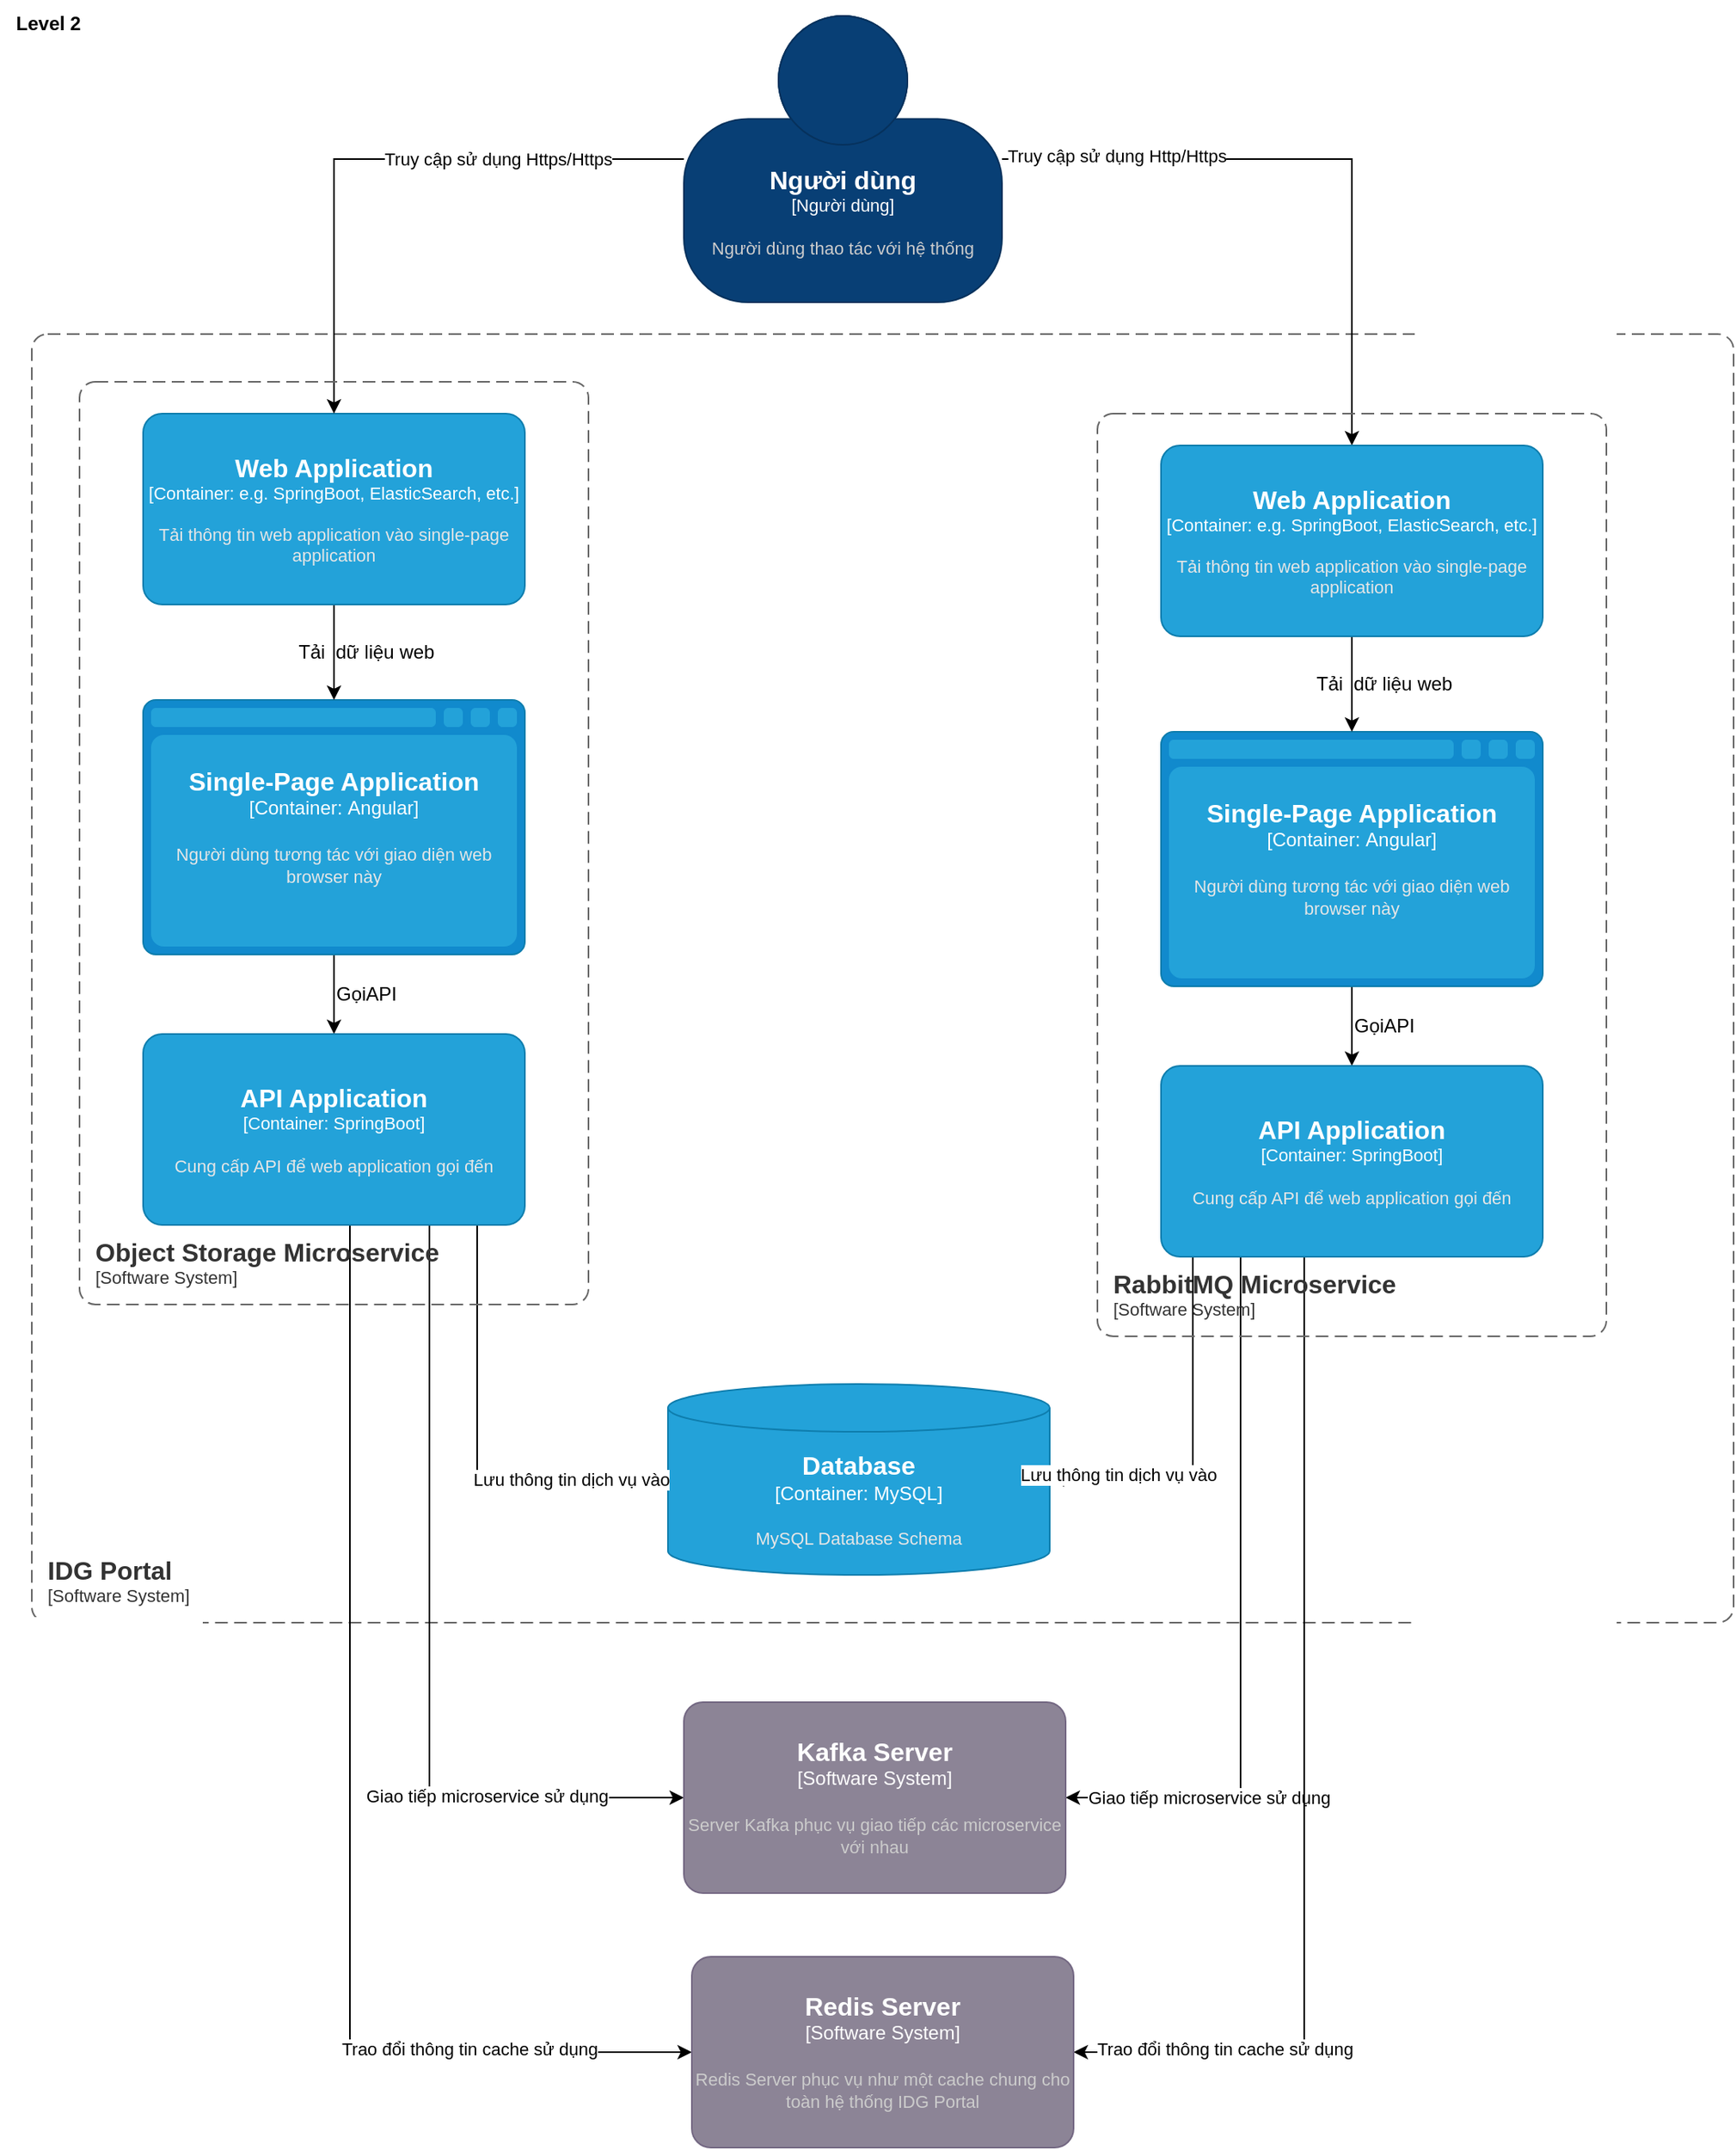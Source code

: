 <mxfile version="20.8.15" type="github">
  <diagram name="Page-1" id="uCPrYSH1x2pnZycvU1Az">
    <mxGraphModel dx="1434" dy="796" grid="1" gridSize="10" guides="1" tooltips="1" connect="1" arrows="1" fold="1" page="1" pageScale="1" pageWidth="850" pageHeight="1100" math="0" shadow="0">
      <root>
        <mxCell id="0" />
        <mxCell id="1" parent="0" />
        <mxCell id="jHMhiucuZkKmLPb81D8O-1" value="Level 2" style="text;html=1;align=center;verticalAlign=middle;resizable=0;points=[];autosize=1;strokeColor=none;fillColor=none;fontStyle=1" vertex="1" parent="1">
          <mxGeometry x="20" y="150" width="60" height="30" as="geometry" />
        </mxCell>
        <object placeholders="1" c4Name="IDG Portal" c4Type="SystemScopeBoundary" c4Application="Software System" label="&lt;font style=&quot;font-size: 16px&quot;&gt;&lt;b&gt;&lt;div style=&quot;text-align: left&quot;&gt;%c4Name%&lt;/div&gt;&lt;/b&gt;&lt;/font&gt;&lt;div style=&quot;text-align: left&quot;&gt;[%c4Application%]&lt;/div&gt;" id="jHMhiucuZkKmLPb81D8O-2">
          <mxCell style="rounded=1;fontSize=11;whiteSpace=wrap;html=1;dashed=1;arcSize=20;fillColor=none;strokeColor=#666666;fontColor=#333333;labelBackgroundColor=none;align=left;verticalAlign=bottom;labelBorderColor=none;spacingTop=0;spacing=10;dashPattern=8 4;metaEdit=1;rotatable=0;perimeter=rectanglePerimeter;noLabel=0;labelPadding=0;allowArrows=0;connectable=0;expand=0;recursiveResize=0;editable=1;pointerEvents=0;absoluteArcSize=1;points=[[0.25,0,0],[0.5,0,0],[0.75,0,0],[1,0.25,0],[1,0.5,0],[1,0.75,0],[0.75,1,0],[0.5,1,0],[0.25,1,0],[0,0.75,0],[0,0.5,0],[0,0.25,0]];" vertex="1" parent="1">
            <mxGeometry x="40" y="360" width="1070" height="810" as="geometry" />
          </mxCell>
        </object>
        <object placeholders="1" c4Type="Database" c4Container="Container" c4Technology="MySQL" c4Description="MySQL Database Schema" label="&lt;font style=&quot;font-size: 16px&quot;&gt;&lt;b&gt;%c4Type%&lt;/b&gt;&lt;/font&gt;&lt;div&gt;[%c4Container%:&amp;nbsp;%c4Technology%]&lt;/div&gt;&lt;br&gt;&lt;div&gt;&lt;font style=&quot;font-size: 11px&quot;&gt;&lt;font color=&quot;#E6E6E6&quot;&gt;%c4Description%&lt;/font&gt;&lt;/div&gt;" id="jHMhiucuZkKmLPb81D8O-3">
          <mxCell style="shape=cylinder3;size=15;whiteSpace=wrap;html=1;boundedLbl=1;rounded=0;labelBackgroundColor=none;fillColor=#23A2D9;fontSize=12;fontColor=#ffffff;align=center;strokeColor=#0E7DAD;metaEdit=1;points=[[0.5,0,0],[1,0.25,0],[1,0.5,0],[1,0.75,0],[0.5,1,0],[0,0.75,0],[0,0.5,0],[0,0.25,0]];resizable=0;" vertex="1" parent="1">
            <mxGeometry x="440" y="1020" width="240" height="120" as="geometry" />
          </mxCell>
        </object>
        <mxCell id="jHMhiucuZkKmLPb81D8O-4" value="" style="edgeStyle=orthogonalEdgeStyle;rounded=0;orthogonalLoop=1;jettySize=auto;html=1;" edge="1" parent="1" source="jHMhiucuZkKmLPb81D8O-5" target="jHMhiucuZkKmLPb81D8O-10">
          <mxGeometry relative="1" as="geometry" />
        </mxCell>
        <object placeholders="1" c4Type="Single-Page Application" c4Container="Container" c4Technology="Angular" c4Description="Người dùng tương tác với giao diện web browser này" label="&lt;font style=&quot;font-size: 16px&quot;&gt;&lt;b&gt;%c4Type%&lt;/b&gt;&lt;/font&gt;&lt;div&gt;[%c4Container%:&amp;nbsp;%c4Technology%]&lt;/div&gt;&lt;br&gt;&lt;div&gt;&lt;font style=&quot;font-size: 11px&quot;&gt;&lt;font color=&quot;#E6E6E6&quot;&gt;%c4Description%&lt;/font&gt;&lt;/div&gt;" id="jHMhiucuZkKmLPb81D8O-5">
          <mxCell style="shape=mxgraph.c4.webBrowserContainer2;whiteSpace=wrap;html=1;boundedLbl=1;rounded=0;labelBackgroundColor=none;strokeColor=#118ACD;fillColor=#23A2D9;strokeColor=#118ACD;strokeColor2=#0E7DAD;fontSize=12;fontColor=#ffffff;align=center;metaEdit=1;points=[[0.5,0,0],[1,0.25,0],[1,0.5,0],[1,0.75,0],[0.5,1,0],[0,0.75,0],[0,0.5,0],[0,0.25,0]];resizable=0;" vertex="1" parent="1">
            <mxGeometry x="110" y="590" width="240" height="160" as="geometry" />
          </mxCell>
        </object>
        <mxCell id="jHMhiucuZkKmLPb81D8O-6" value="" style="edgeStyle=orthogonalEdgeStyle;rounded=0;orthogonalLoop=1;jettySize=auto;html=1;" edge="1" parent="1" source="jHMhiucuZkKmLPb81D8O-7" target="jHMhiucuZkKmLPb81D8O-5">
          <mxGeometry relative="1" as="geometry" />
        </mxCell>
        <object placeholders="1" c4Name="Web Application" c4Type="Container" c4Technology="e.g. SpringBoot, ElasticSearch, etc." c4Description="Tải thông tin web application vào single-page application" label="&lt;font style=&quot;font-size: 16px&quot;&gt;&lt;b&gt;%c4Name%&lt;/b&gt;&lt;/font&gt;&lt;div&gt;[%c4Type%: %c4Technology%]&lt;/div&gt;&lt;br&gt;&lt;div&gt;&lt;font style=&quot;font-size: 11px&quot;&gt;&lt;font color=&quot;#E6E6E6&quot;&gt;%c4Description%&lt;/font&gt;&lt;/div&gt;" id="jHMhiucuZkKmLPb81D8O-7">
          <mxCell style="rounded=1;whiteSpace=wrap;html=1;fontSize=11;labelBackgroundColor=none;fillColor=#23A2D9;fontColor=#ffffff;align=center;arcSize=10;strokeColor=#0E7DAD;metaEdit=1;resizable=0;points=[[0.25,0,0],[0.5,0,0],[0.75,0,0],[1,0.25,0],[1,0.5,0],[1,0.75,0],[0.75,1,0],[0.5,1,0],[0.25,1,0],[0,0.75,0],[0,0.5,0],[0,0.25,0]];" vertex="1" parent="1">
            <mxGeometry x="110" y="410" width="240" height="120" as="geometry" />
          </mxCell>
        </object>
        <mxCell id="jHMhiucuZkKmLPb81D8O-8" style="edgeStyle=orthogonalEdgeStyle;rounded=0;orthogonalLoop=1;jettySize=auto;html=1;entryX=0;entryY=0.5;entryDx=0;entryDy=0;entryPerimeter=0;" edge="1" parent="1" source="jHMhiucuZkKmLPb81D8O-10" target="jHMhiucuZkKmLPb81D8O-3">
          <mxGeometry relative="1" as="geometry">
            <Array as="points">
              <mxPoint x="320" y="1080" />
            </Array>
          </mxGeometry>
        </mxCell>
        <mxCell id="jHMhiucuZkKmLPb81D8O-9" value="Lưu thông tin dịch vụ vào" style="edgeLabel;html=1;align=center;verticalAlign=middle;resizable=0;points=[];" vertex="1" connectable="0" parent="jHMhiucuZkKmLPb81D8O-8">
          <mxGeometry x="0.566" relative="1" as="geometry">
            <mxPoint as="offset" />
          </mxGeometry>
        </mxCell>
        <mxCell id="jHMhiucuZkKmLPb81D8O-46" style="edgeStyle=orthogonalEdgeStyle;rounded=0;orthogonalLoop=1;jettySize=auto;html=1;" edge="1" parent="1" source="jHMhiucuZkKmLPb81D8O-10" target="jHMhiucuZkKmLPb81D8O-44">
          <mxGeometry relative="1" as="geometry">
            <Array as="points">
              <mxPoint x="290" y="1280" />
            </Array>
          </mxGeometry>
        </mxCell>
        <mxCell id="jHMhiucuZkKmLPb81D8O-47" value="Giao tiếp microservice sử dụng" style="edgeLabel;html=1;align=center;verticalAlign=middle;resizable=0;points=[];" vertex="1" connectable="0" parent="jHMhiucuZkKmLPb81D8O-46">
          <mxGeometry x="0.523" y="1" relative="1" as="geometry">
            <mxPoint as="offset" />
          </mxGeometry>
        </mxCell>
        <mxCell id="jHMhiucuZkKmLPb81D8O-50" style="edgeStyle=orthogonalEdgeStyle;rounded=0;orthogonalLoop=1;jettySize=auto;html=1;" edge="1" parent="1" source="jHMhiucuZkKmLPb81D8O-10" target="jHMhiucuZkKmLPb81D8O-45">
          <mxGeometry relative="1" as="geometry">
            <Array as="points">
              <mxPoint x="240" y="1440" />
            </Array>
          </mxGeometry>
        </mxCell>
        <mxCell id="jHMhiucuZkKmLPb81D8O-51" value="Trao đổi thông tin cache sử dụng" style="edgeLabel;html=1;align=center;verticalAlign=middle;resizable=0;points=[];" vertex="1" connectable="0" parent="jHMhiucuZkKmLPb81D8O-50">
          <mxGeometry x="0.619" y="2" relative="1" as="geometry">
            <mxPoint as="offset" />
          </mxGeometry>
        </mxCell>
        <object placeholders="1" c4Name="API Application" c4Type="Container" c4Technology="SpringBoot" c4Description="Cung cấp API để web application gọi đến " label="&lt;font style=&quot;font-size: 16px&quot;&gt;&lt;b&gt;%c4Name%&lt;/b&gt;&lt;/font&gt;&lt;div&gt;[%c4Type%: %c4Technology%]&lt;/div&gt;&lt;br&gt;&lt;div&gt;&lt;font style=&quot;font-size: 11px&quot;&gt;&lt;font color=&quot;#E6E6E6&quot;&gt;%c4Description%&lt;/font&gt;&lt;/div&gt;" id="jHMhiucuZkKmLPb81D8O-10">
          <mxCell style="rounded=1;whiteSpace=wrap;html=1;fontSize=11;labelBackgroundColor=none;fillColor=#23A2D9;fontColor=#ffffff;align=center;arcSize=10;strokeColor=#0E7DAD;metaEdit=1;resizable=0;points=[[0.25,0,0],[0.5,0,0],[0.75,0,0],[1,0.25,0],[1,0.5,0],[1,0.75,0],[0.75,1,0],[0.5,1,0],[0.25,1,0],[0,0.75,0],[0,0.5,0],[0,0.25,0]];" vertex="1" parent="1">
            <mxGeometry x="110" y="800" width="240" height="120" as="geometry" />
          </mxCell>
        </object>
        <mxCell id="jHMhiucuZkKmLPb81D8O-13" style="edgeStyle=orthogonalEdgeStyle;rounded=0;orthogonalLoop=1;jettySize=auto;html=1;" edge="1" parent="1" source="jHMhiucuZkKmLPb81D8O-15" target="jHMhiucuZkKmLPb81D8O-7">
          <mxGeometry relative="1" as="geometry" />
        </mxCell>
        <mxCell id="jHMhiucuZkKmLPb81D8O-14" value="Truy cập sử dụng Https/Https" style="edgeLabel;html=1;align=center;verticalAlign=middle;resizable=0;points=[];" vertex="1" connectable="0" parent="jHMhiucuZkKmLPb81D8O-13">
          <mxGeometry x="-0.287" y="-2" relative="1" as="geometry">
            <mxPoint x="18" y="2" as="offset" />
          </mxGeometry>
        </mxCell>
        <mxCell id="jHMhiucuZkKmLPb81D8O-42" style="edgeStyle=orthogonalEdgeStyle;rounded=0;orthogonalLoop=1;jettySize=auto;html=1;" edge="1" parent="1" source="jHMhiucuZkKmLPb81D8O-15" target="jHMhiucuZkKmLPb81D8O-29">
          <mxGeometry relative="1" as="geometry" />
        </mxCell>
        <mxCell id="jHMhiucuZkKmLPb81D8O-43" value="Truy cập sử dụng Http/Https" style="edgeLabel;html=1;align=center;verticalAlign=middle;resizable=0;points=[];" vertex="1" connectable="0" parent="jHMhiucuZkKmLPb81D8O-42">
          <mxGeometry x="-0.641" y="2" relative="1" as="geometry">
            <mxPoint as="offset" />
          </mxGeometry>
        </mxCell>
        <object placeholders="1" c4Name="Người dùng" c4Type="Người dùng" c4Description="Người dùng thao tác với hệ thống" label="&lt;font style=&quot;font-size: 16px&quot;&gt;&lt;b&gt;%c4Name%&lt;/b&gt;&lt;/font&gt;&lt;div&gt;[%c4Type%]&lt;/div&gt;&lt;br&gt;&lt;div&gt;&lt;font style=&quot;font-size: 11px&quot;&gt;&lt;font color=&quot;#cccccc&quot;&gt;%c4Description%&lt;/font&gt;&lt;/div&gt;" id="jHMhiucuZkKmLPb81D8O-15">
          <mxCell style="html=1;fontSize=11;dashed=0;whiteSpace=wrap;fillColor=#083F75;strokeColor=#06315C;fontColor=#ffffff;shape=mxgraph.c4.person2;align=center;metaEdit=1;points=[[0.5,0,0],[1,0.5,0],[1,0.75,0],[0.75,1,0],[0.5,1,0],[0.25,1,0],[0,0.75,0],[0,0.5,0]];resizable=0;" vertex="1" parent="1">
            <mxGeometry x="450" y="160" width="200" height="180" as="geometry" />
          </mxCell>
        </object>
        <object placeholders="1" c4Name="Object Storage Microservice" c4Type="SystemScopeBoundary" c4Application="Software System" label="&lt;font style=&quot;font-size: 16px&quot;&gt;&lt;b&gt;&lt;div style=&quot;text-align: left&quot;&gt;%c4Name%&lt;/div&gt;&lt;/b&gt;&lt;/font&gt;&lt;div style=&quot;text-align: left&quot;&gt;[%c4Application%]&lt;/div&gt;" id="jHMhiucuZkKmLPb81D8O-17">
          <mxCell style="rounded=1;fontSize=11;whiteSpace=wrap;html=1;dashed=1;arcSize=20;fillColor=none;strokeColor=#666666;fontColor=#333333;labelBackgroundColor=none;align=left;verticalAlign=bottom;labelBorderColor=none;spacingTop=0;spacing=10;dashPattern=8 4;metaEdit=1;rotatable=0;perimeter=rectanglePerimeter;noLabel=0;labelPadding=0;allowArrows=0;connectable=0;expand=0;recursiveResize=0;editable=1;pointerEvents=0;absoluteArcSize=1;points=[[0.25,0,0],[0.5,0,0],[0.75,0,0],[1,0.25,0],[1,0.5,0],[1,0.75,0],[0.75,1,0],[0.5,1,0],[0.25,1,0],[0,0.75,0],[0,0.5,0],[0,0.25,0]];" vertex="1" parent="1">
            <mxGeometry x="70" y="390" width="320" height="580" as="geometry" />
          </mxCell>
        </object>
        <mxCell id="jHMhiucuZkKmLPb81D8O-18" value="Tải&amp;nbsp; dữ liệu web" style="text;html=1;align=center;verticalAlign=middle;resizable=0;points=[];autosize=1;strokeColor=none;fillColor=none;" vertex="1" parent="1">
          <mxGeometry x="195" y="545" width="110" height="30" as="geometry" />
        </mxCell>
        <mxCell id="jHMhiucuZkKmLPb81D8O-19" value="GọiAPI" style="text;html=1;align=center;verticalAlign=middle;resizable=0;points=[];autosize=1;strokeColor=none;fillColor=none;" vertex="1" parent="1">
          <mxGeometry x="220" y="760" width="60" height="30" as="geometry" />
        </mxCell>
        <mxCell id="jHMhiucuZkKmLPb81D8O-26" value="" style="edgeStyle=orthogonalEdgeStyle;rounded=0;orthogonalLoop=1;jettySize=auto;html=1;" edge="1" parent="1" source="jHMhiucuZkKmLPb81D8O-27" target="jHMhiucuZkKmLPb81D8O-30">
          <mxGeometry relative="1" as="geometry" />
        </mxCell>
        <object placeholders="1" c4Type="Single-Page Application" c4Container="Container" c4Technology="Angular" c4Description="Người dùng tương tác với giao diện web browser này" label="&lt;font style=&quot;font-size: 16px&quot;&gt;&lt;b&gt;%c4Type%&lt;/b&gt;&lt;/font&gt;&lt;div&gt;[%c4Container%:&amp;nbsp;%c4Technology%]&lt;/div&gt;&lt;br&gt;&lt;div&gt;&lt;font style=&quot;font-size: 11px&quot;&gt;&lt;font color=&quot;#E6E6E6&quot;&gt;%c4Description%&lt;/font&gt;&lt;/div&gt;" id="jHMhiucuZkKmLPb81D8O-27">
          <mxCell style="shape=mxgraph.c4.webBrowserContainer2;whiteSpace=wrap;html=1;boundedLbl=1;rounded=0;labelBackgroundColor=none;strokeColor=#118ACD;fillColor=#23A2D9;strokeColor=#118ACD;strokeColor2=#0E7DAD;fontSize=12;fontColor=#ffffff;align=center;metaEdit=1;points=[[0.5,0,0],[1,0.25,0],[1,0.5,0],[1,0.75,0],[0.5,1,0],[0,0.75,0],[0,0.5,0],[0,0.25,0]];resizable=0;" vertex="1" parent="1">
            <mxGeometry x="750" y="610" width="240" height="160" as="geometry" />
          </mxCell>
        </object>
        <mxCell id="jHMhiucuZkKmLPb81D8O-28" value="" style="edgeStyle=orthogonalEdgeStyle;rounded=0;orthogonalLoop=1;jettySize=auto;html=1;" edge="1" parent="1" source="jHMhiucuZkKmLPb81D8O-29" target="jHMhiucuZkKmLPb81D8O-27">
          <mxGeometry relative="1" as="geometry" />
        </mxCell>
        <object placeholders="1" c4Name="Web Application" c4Type="Container" c4Technology="e.g. SpringBoot, ElasticSearch, etc." c4Description="Tải thông tin web application vào single-page application" label="&lt;font style=&quot;font-size: 16px&quot;&gt;&lt;b&gt;%c4Name%&lt;/b&gt;&lt;/font&gt;&lt;div&gt;[%c4Type%: %c4Technology%]&lt;/div&gt;&lt;br&gt;&lt;div&gt;&lt;font style=&quot;font-size: 11px&quot;&gt;&lt;font color=&quot;#E6E6E6&quot;&gt;%c4Description%&lt;/font&gt;&lt;/div&gt;" id="jHMhiucuZkKmLPb81D8O-29">
          <mxCell style="rounded=1;whiteSpace=wrap;html=1;fontSize=11;labelBackgroundColor=none;fillColor=#23A2D9;fontColor=#ffffff;align=center;arcSize=10;strokeColor=#0E7DAD;metaEdit=1;resizable=0;points=[[0.25,0,0],[0.5,0,0],[0.75,0,0],[1,0.25,0],[1,0.5,0],[1,0.75,0],[0.75,1,0],[0.5,1,0],[0.25,1,0],[0,0.75,0],[0,0.5,0],[0,0.25,0]];" vertex="1" parent="1">
            <mxGeometry x="750" y="430" width="240" height="120" as="geometry" />
          </mxCell>
        </object>
        <mxCell id="jHMhiucuZkKmLPb81D8O-40" style="edgeStyle=orthogonalEdgeStyle;rounded=0;orthogonalLoop=1;jettySize=auto;html=1;" edge="1" parent="1" source="jHMhiucuZkKmLPb81D8O-30" target="jHMhiucuZkKmLPb81D8O-3">
          <mxGeometry relative="1" as="geometry">
            <Array as="points">
              <mxPoint x="770" y="1080" />
            </Array>
          </mxGeometry>
        </mxCell>
        <mxCell id="jHMhiucuZkKmLPb81D8O-41" value="Lưu thông tin dịch vụ vào" style="edgeLabel;html=1;align=center;verticalAlign=middle;resizable=0;points=[];" vertex="1" connectable="0" parent="jHMhiucuZkKmLPb81D8O-40">
          <mxGeometry x="0.631" y="-3" relative="1" as="geometry">
            <mxPoint as="offset" />
          </mxGeometry>
        </mxCell>
        <mxCell id="jHMhiucuZkKmLPb81D8O-48" style="edgeStyle=orthogonalEdgeStyle;rounded=0;orthogonalLoop=1;jettySize=auto;html=1;" edge="1" parent="1" source="jHMhiucuZkKmLPb81D8O-30" target="jHMhiucuZkKmLPb81D8O-44">
          <mxGeometry relative="1" as="geometry">
            <Array as="points">
              <mxPoint x="800" y="1280" />
            </Array>
          </mxGeometry>
        </mxCell>
        <mxCell id="jHMhiucuZkKmLPb81D8O-49" value="Giao tiếp microservice sử dụng" style="edgeLabel;html=1;align=center;verticalAlign=middle;resizable=0;points=[];" vertex="1" connectable="0" parent="jHMhiucuZkKmLPb81D8O-48">
          <mxGeometry x="0.853" y="-2" relative="1" as="geometry">
            <mxPoint x="57" y="2" as="offset" />
          </mxGeometry>
        </mxCell>
        <mxCell id="jHMhiucuZkKmLPb81D8O-52" style="edgeStyle=orthogonalEdgeStyle;rounded=0;orthogonalLoop=1;jettySize=auto;html=1;" edge="1" parent="1" source="jHMhiucuZkKmLPb81D8O-30" target="jHMhiucuZkKmLPb81D8O-45">
          <mxGeometry relative="1" as="geometry">
            <Array as="points">
              <mxPoint x="840" y="1440" />
            </Array>
          </mxGeometry>
        </mxCell>
        <mxCell id="jHMhiucuZkKmLPb81D8O-53" value="Trao đổi thông tin cache sử dụng" style="edgeLabel;html=1;align=center;verticalAlign=middle;resizable=0;points=[];" vertex="1" connectable="0" parent="jHMhiucuZkKmLPb81D8O-52">
          <mxGeometry x="0.891" y="-2" relative="1" as="geometry">
            <mxPoint x="60" as="offset" />
          </mxGeometry>
        </mxCell>
        <object placeholders="1" c4Name="API Application" c4Type="Container" c4Technology="SpringBoot" c4Description="Cung cấp API để web application gọi đến " label="&lt;font style=&quot;font-size: 16px&quot;&gt;&lt;b&gt;%c4Name%&lt;/b&gt;&lt;/font&gt;&lt;div&gt;[%c4Type%: %c4Technology%]&lt;/div&gt;&lt;br&gt;&lt;div&gt;&lt;font style=&quot;font-size: 11px&quot;&gt;&lt;font color=&quot;#E6E6E6&quot;&gt;%c4Description%&lt;/font&gt;&lt;/div&gt;" id="jHMhiucuZkKmLPb81D8O-30">
          <mxCell style="rounded=1;whiteSpace=wrap;html=1;fontSize=11;labelBackgroundColor=none;fillColor=#23A2D9;fontColor=#ffffff;align=center;arcSize=10;strokeColor=#0E7DAD;metaEdit=1;resizable=0;points=[[0.25,0,0],[0.5,0,0],[0.75,0,0],[1,0.25,0],[1,0.5,0],[1,0.75,0],[0.75,1,0],[0.5,1,0],[0.25,1,0],[0,0.75,0],[0,0.5,0],[0,0.25,0]];" vertex="1" parent="1">
            <mxGeometry x="750" y="820" width="240" height="120" as="geometry" />
          </mxCell>
        </object>
        <object placeholders="1" c4Name="RabbitMQ Microservice" c4Type="SystemScopeBoundary" c4Application="Software System" label="&lt;font style=&quot;font-size: 16px&quot;&gt;&lt;b&gt;&lt;div style=&quot;text-align: left&quot;&gt;%c4Name%&lt;/div&gt;&lt;/b&gt;&lt;/font&gt;&lt;div style=&quot;text-align: left&quot;&gt;[%c4Application%]&lt;/div&gt;" id="jHMhiucuZkKmLPb81D8O-31">
          <mxCell style="rounded=1;fontSize=11;whiteSpace=wrap;html=1;dashed=1;arcSize=20;fillColor=none;strokeColor=#666666;fontColor=#333333;labelBackgroundColor=none;align=left;verticalAlign=bottom;labelBorderColor=none;spacingTop=0;spacing=10;dashPattern=8 4;metaEdit=1;rotatable=0;perimeter=rectanglePerimeter;noLabel=0;labelPadding=0;allowArrows=0;connectable=0;expand=0;recursiveResize=0;editable=1;pointerEvents=0;absoluteArcSize=1;points=[[0.25,0,0],[0.5,0,0],[0.75,0,0],[1,0.25,0],[1,0.5,0],[1,0.75,0],[0.75,1,0],[0.5,1,0],[0.25,1,0],[0,0.75,0],[0,0.5,0],[0,0.25,0]];" vertex="1" parent="1">
            <mxGeometry x="710" y="410" width="320" height="580" as="geometry" />
          </mxCell>
        </object>
        <mxCell id="jHMhiucuZkKmLPb81D8O-32" value="Tải&amp;nbsp; dữ liệu web" style="text;html=1;align=center;verticalAlign=middle;resizable=0;points=[];autosize=1;strokeColor=none;fillColor=none;" vertex="1" parent="1">
          <mxGeometry x="835" y="565" width="110" height="30" as="geometry" />
        </mxCell>
        <mxCell id="jHMhiucuZkKmLPb81D8O-33" value="GọiAPI" style="text;html=1;align=center;verticalAlign=middle;resizable=0;points=[];autosize=1;strokeColor=none;fillColor=none;" vertex="1" parent="1">
          <mxGeometry x="860" y="780" width="60" height="30" as="geometry" />
        </mxCell>
        <object placeholders="1" c4Name="Kafka Server" c4Type="Software System" c4Description="Server Kafka phục vụ giao tiếp các microservice với nhau" label="&lt;font style=&quot;font-size: 16px&quot;&gt;&lt;b&gt;%c4Name%&lt;/b&gt;&lt;/font&gt;&lt;div&gt;[%c4Type%]&lt;/div&gt;&lt;br&gt;&lt;div&gt;&lt;font style=&quot;font-size: 11px&quot;&gt;&lt;font color=&quot;#cccccc&quot;&gt;%c4Description%&lt;/font&gt;&lt;/div&gt;" id="jHMhiucuZkKmLPb81D8O-44">
          <mxCell style="rounded=1;whiteSpace=wrap;html=1;labelBackgroundColor=none;fillColor=#8C8496;fontColor=#ffffff;align=center;arcSize=10;strokeColor=#736782;metaEdit=1;resizable=0;points=[[0.25,0,0],[0.5,0,0],[0.75,0,0],[1,0.25,0],[1,0.5,0],[1,0.75,0],[0.75,1,0],[0.5,1,0],[0.25,1,0],[0,0.75,0],[0,0.5,0],[0,0.25,0]];" vertex="1" parent="1">
            <mxGeometry x="450" y="1220" width="240" height="120" as="geometry" />
          </mxCell>
        </object>
        <object placeholders="1" c4Name="Redis Server" c4Type="Software System" c4Description="Redis Server phục vụ như một cache chung cho toàn hệ thống IDG Portal" label="&lt;font style=&quot;font-size: 16px&quot;&gt;&lt;b&gt;%c4Name%&lt;/b&gt;&lt;/font&gt;&lt;div&gt;[%c4Type%]&lt;/div&gt;&lt;br&gt;&lt;div&gt;&lt;font style=&quot;font-size: 11px&quot;&gt;&lt;font color=&quot;#cccccc&quot;&gt;%c4Description%&lt;/font&gt;&lt;/div&gt;" id="jHMhiucuZkKmLPb81D8O-45">
          <mxCell style="rounded=1;whiteSpace=wrap;html=1;labelBackgroundColor=none;fillColor=#8C8496;fontColor=#ffffff;align=center;arcSize=10;strokeColor=#736782;metaEdit=1;resizable=0;points=[[0.25,0,0],[0.5,0,0],[0.75,0,0],[1,0.25,0],[1,0.5,0],[1,0.75,0],[0.75,1,0],[0.5,1,0],[0.25,1,0],[0,0.75,0],[0,0.5,0],[0,0.25,0]];" vertex="1" parent="1">
            <mxGeometry x="455" y="1380" width="240" height="120" as="geometry" />
          </mxCell>
        </object>
      </root>
    </mxGraphModel>
  </diagram>
</mxfile>

